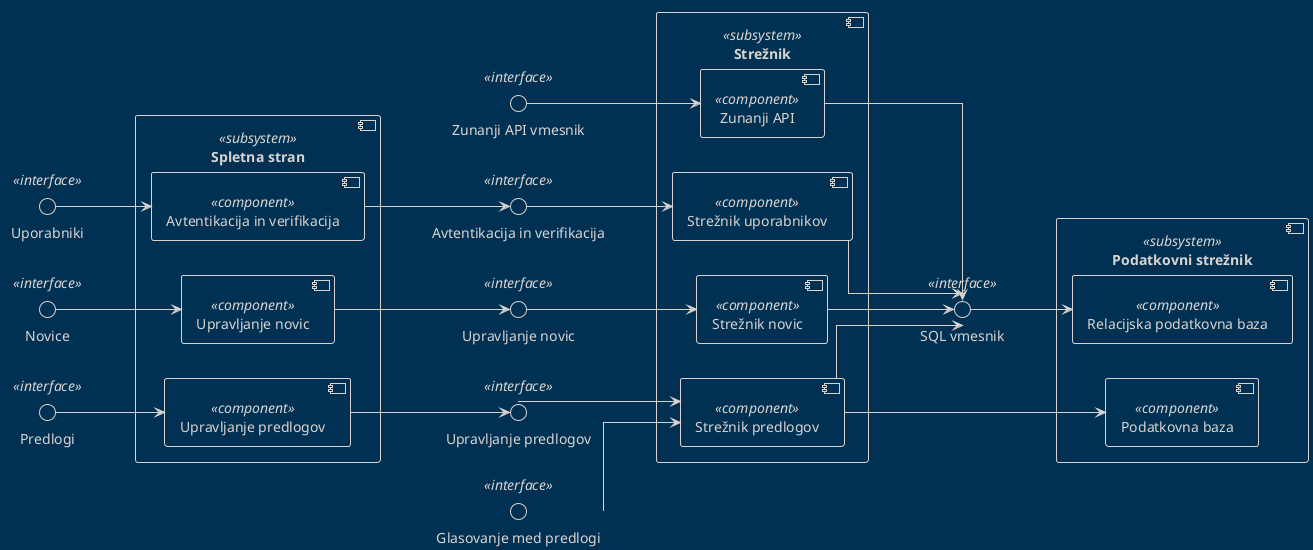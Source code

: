 @startuml
!theme blueprint

left to right direction
skinparam linetype ortho

() Uporabniki <<interface>>
() Novice <<interface>>
() Predlogi <<interface>>

component "Spletna stran"  as SS <<subsystem>> {
   component "Avtentikacija in verifikacija" <<component>> as AV
   component "Upravljanje novic" <<component>> as UN
   component "Upravljanje predlogov" <<component>> as UP
}


() "Avtentikacija in verifikacija" <<interface>> as AVI
() "Upravljanje novic" <<interface>> as UNI
() "Upravljanje predlogov" <<interface>> as UPI
() "Glasovanje med predlogi" <<interface>> as GI
() "Zunanji API vmesnik" <<interface>> as APII
() "SQL vmesnik" <<interface>> as SQL

component Strežnik <<subsystem>> {
   component "Strežnik uporabnikov" <<component>> as SU
   component "Strežnik novic" <<component>> as SN
   component "Strežnik predlogov" <<component>> as SP
   component "Zunanji API" <<component>> as API
}

component "Podatkovni strežnik" as PS <<subsystem>> {
   component "Relacijska podatkovna baza" as DPB <<component>>
   component "Podatkovna baza" as PB2 <<component>>
}


Uporabniki --> AV
Novice --> UN
Predlogi --> UP

AV --> AVI
UN --> UNI

AVI --> SU
UNI --> SN
UPI --> SP
GI --> SP
APII --> API
UP --> UPI

SU --> SQL 
SN --> SQL
SP --> SQL
API --> SQL
SP -> PB2
SQL --> DPB
@enduml